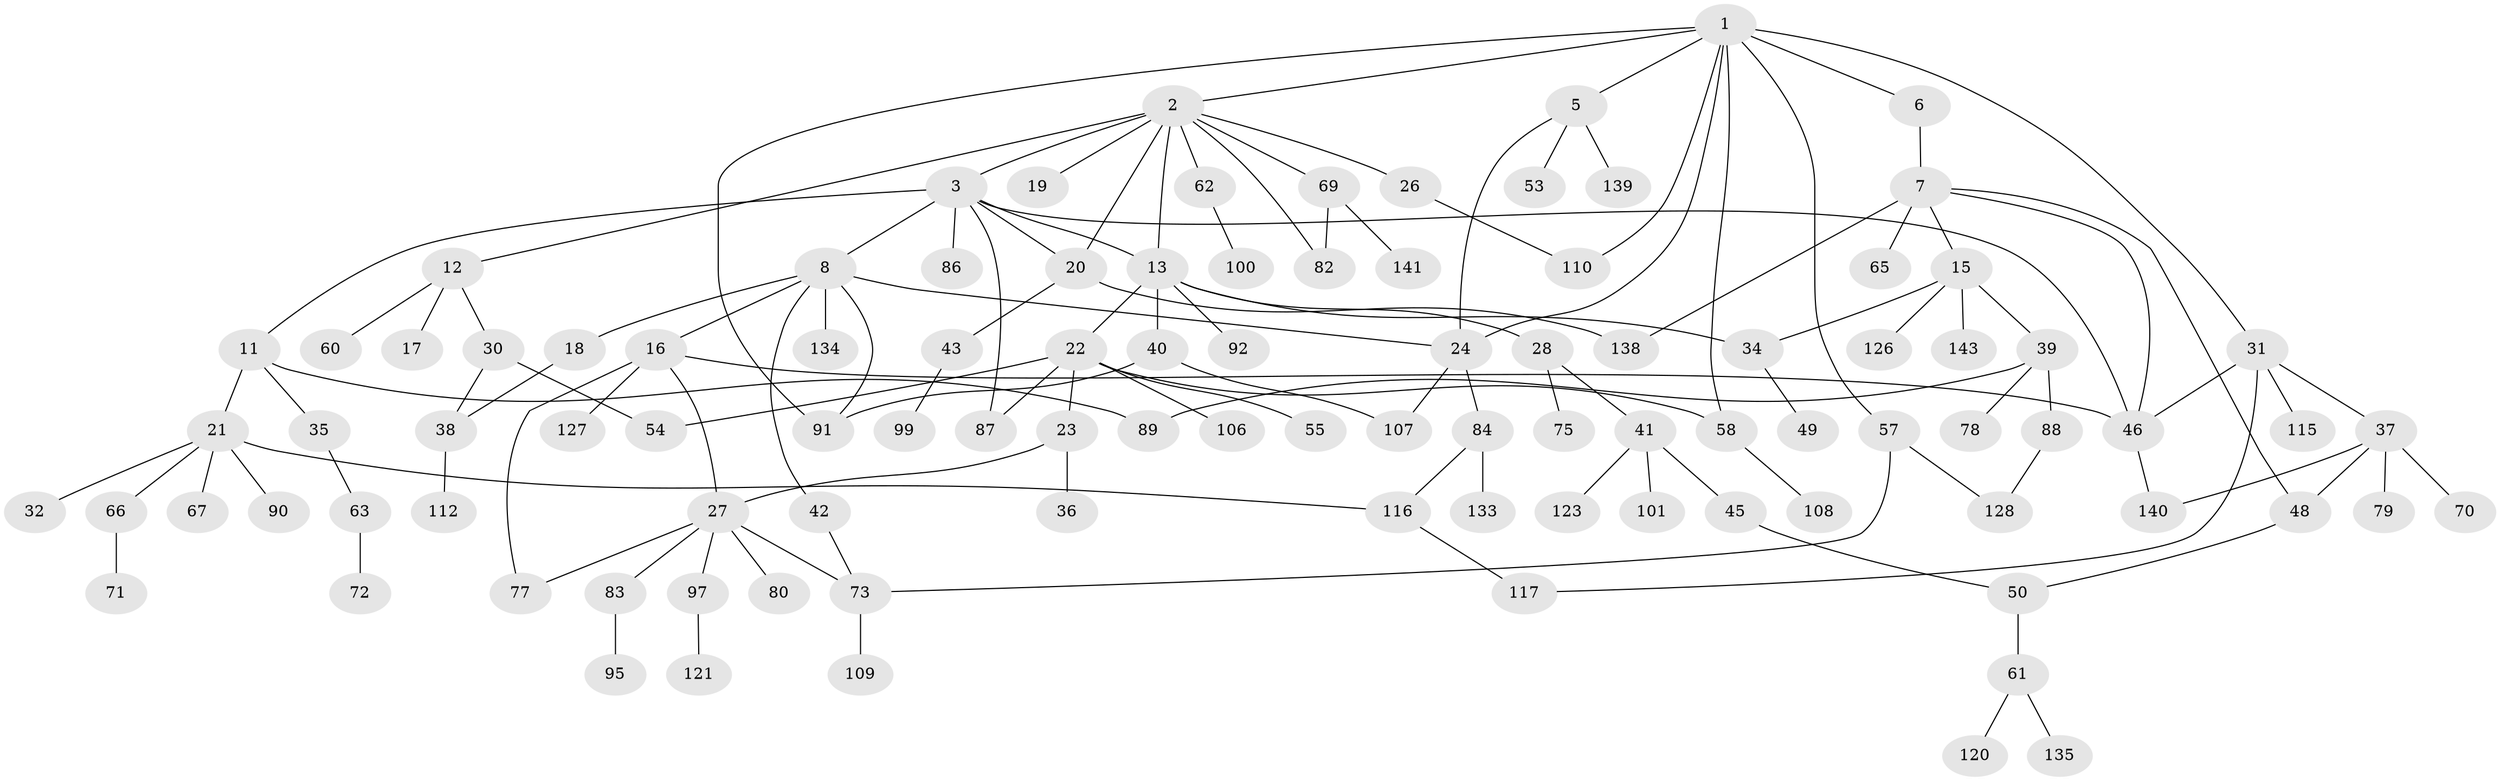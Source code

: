 // Generated by graph-tools (version 1.1) at 2025/23/03/03/25 07:23:33]
// undirected, 101 vertices, 129 edges
graph export_dot {
graph [start="1"]
  node [color=gray90,style=filled];
  1 [super="+10"];
  2 [super="+9"];
  3 [super="+4"];
  5 [super="+52"];
  6;
  7 [super="+114"];
  8 [super="+93"];
  11 [super="+137"];
  12;
  13 [super="+14"];
  15 [super="+56"];
  16 [super="+124"];
  17 [super="+132"];
  18;
  19;
  20 [super="+76"];
  21 [super="+29"];
  22 [super="+25"];
  23 [super="+33"];
  24 [super="+47"];
  26;
  27 [super="+104"];
  28;
  30 [super="+64"];
  31 [super="+136"];
  32;
  34;
  35;
  36 [super="+125"];
  37 [super="+44"];
  38 [super="+119"];
  39 [super="+51"];
  40;
  41 [super="+142"];
  42 [super="+129"];
  43;
  45;
  46 [super="+98"];
  48 [super="+81"];
  49;
  50 [super="+59"];
  53 [super="+68"];
  54;
  55;
  57;
  58 [super="+122"];
  60;
  61 [super="+96"];
  62 [super="+74"];
  63;
  65 [super="+94"];
  66;
  67;
  69 [super="+85"];
  70;
  71;
  72;
  73 [super="+102"];
  75;
  77;
  78;
  79;
  80;
  82 [super="+111"];
  83;
  84 [super="+113"];
  86;
  87;
  88 [super="+103"];
  89;
  90 [super="+118"];
  91 [super="+131"];
  92;
  95;
  97;
  99;
  100;
  101 [super="+105"];
  106;
  107 [super="+130"];
  108;
  109;
  110;
  112;
  115;
  116;
  117;
  120;
  121;
  123;
  126;
  127;
  128;
  133;
  134;
  135;
  138;
  139;
  140;
  141;
  143;
  1 -- 2;
  1 -- 5;
  1 -- 6;
  1 -- 31;
  1 -- 57;
  1 -- 24;
  1 -- 110;
  1 -- 58;
  1 -- 91;
  2 -- 3;
  2 -- 12;
  2 -- 19;
  2 -- 26;
  2 -- 69;
  2 -- 13;
  2 -- 62;
  2 -- 20;
  2 -- 82;
  3 -- 11;
  3 -- 20;
  3 -- 46;
  3 -- 86;
  3 -- 13;
  3 -- 8;
  3 -- 87;
  5 -- 24;
  5 -- 53;
  5 -- 139;
  6 -- 7;
  7 -- 15;
  7 -- 65;
  7 -- 48;
  7 -- 138;
  7 -- 46;
  8 -- 16;
  8 -- 18;
  8 -- 42;
  8 -- 24;
  8 -- 134;
  8 -- 91;
  11 -- 21;
  11 -- 35;
  11 -- 89;
  12 -- 17;
  12 -- 30;
  12 -- 60;
  13 -- 28;
  13 -- 34;
  13 -- 40;
  13 -- 92;
  13 -- 22;
  15 -- 39;
  15 -- 126;
  15 -- 143;
  15 -- 34;
  16 -- 27;
  16 -- 77;
  16 -- 46;
  16 -- 127;
  18 -- 38;
  20 -- 43;
  20 -- 138;
  21 -- 32;
  21 -- 66;
  21 -- 67;
  21 -- 90;
  21 -- 116;
  22 -- 23;
  22 -- 55;
  22 -- 87;
  22 -- 54;
  22 -- 58;
  22 -- 106;
  23 -- 27;
  23 -- 36;
  24 -- 107;
  24 -- 84;
  26 -- 110;
  27 -- 77;
  27 -- 80;
  27 -- 83;
  27 -- 97;
  27 -- 73;
  28 -- 41;
  28 -- 75;
  30 -- 54;
  30 -- 38;
  31 -- 37;
  31 -- 115;
  31 -- 117;
  31 -- 46;
  34 -- 49;
  35 -- 63;
  37 -- 48;
  37 -- 70;
  37 -- 140;
  37 -- 79;
  38 -- 112;
  39 -- 88;
  39 -- 89;
  39 -- 78;
  40 -- 91;
  40 -- 107;
  41 -- 45;
  41 -- 101;
  41 -- 123;
  42 -- 73;
  43 -- 99;
  45 -- 50;
  46 -- 140;
  48 -- 50;
  50 -- 61;
  57 -- 73;
  57 -- 128;
  58 -- 108;
  61 -- 120;
  61 -- 135;
  62 -- 100;
  63 -- 72;
  66 -- 71;
  69 -- 82;
  69 -- 141;
  73 -- 109;
  83 -- 95;
  84 -- 133;
  84 -- 116;
  88 -- 128;
  97 -- 121;
  116 -- 117;
}
